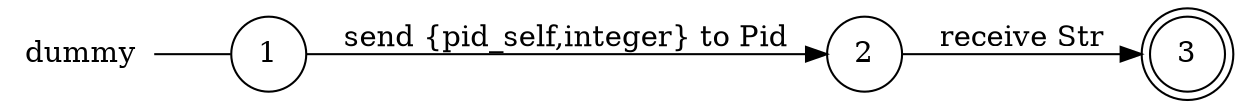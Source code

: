 digraph dummy {
	rankdir="LR";
	n_0 [label="dummy", shape="plaintext"];
	n_1 [id="1", shape=circle, label="1"];
	n_0 -> n_1 [arrowhead=none];
	n_2 [id="2", shape=doublecircle, label="3"];
	n_3 [id="3", shape=circle, label="2"];

	n_3 -> n_2 [id="[$e|0]", label="receive Str"];
	n_1 -> n_3 [id="[$e|1]", label="send {pid_self,integer} to Pid"];
}

